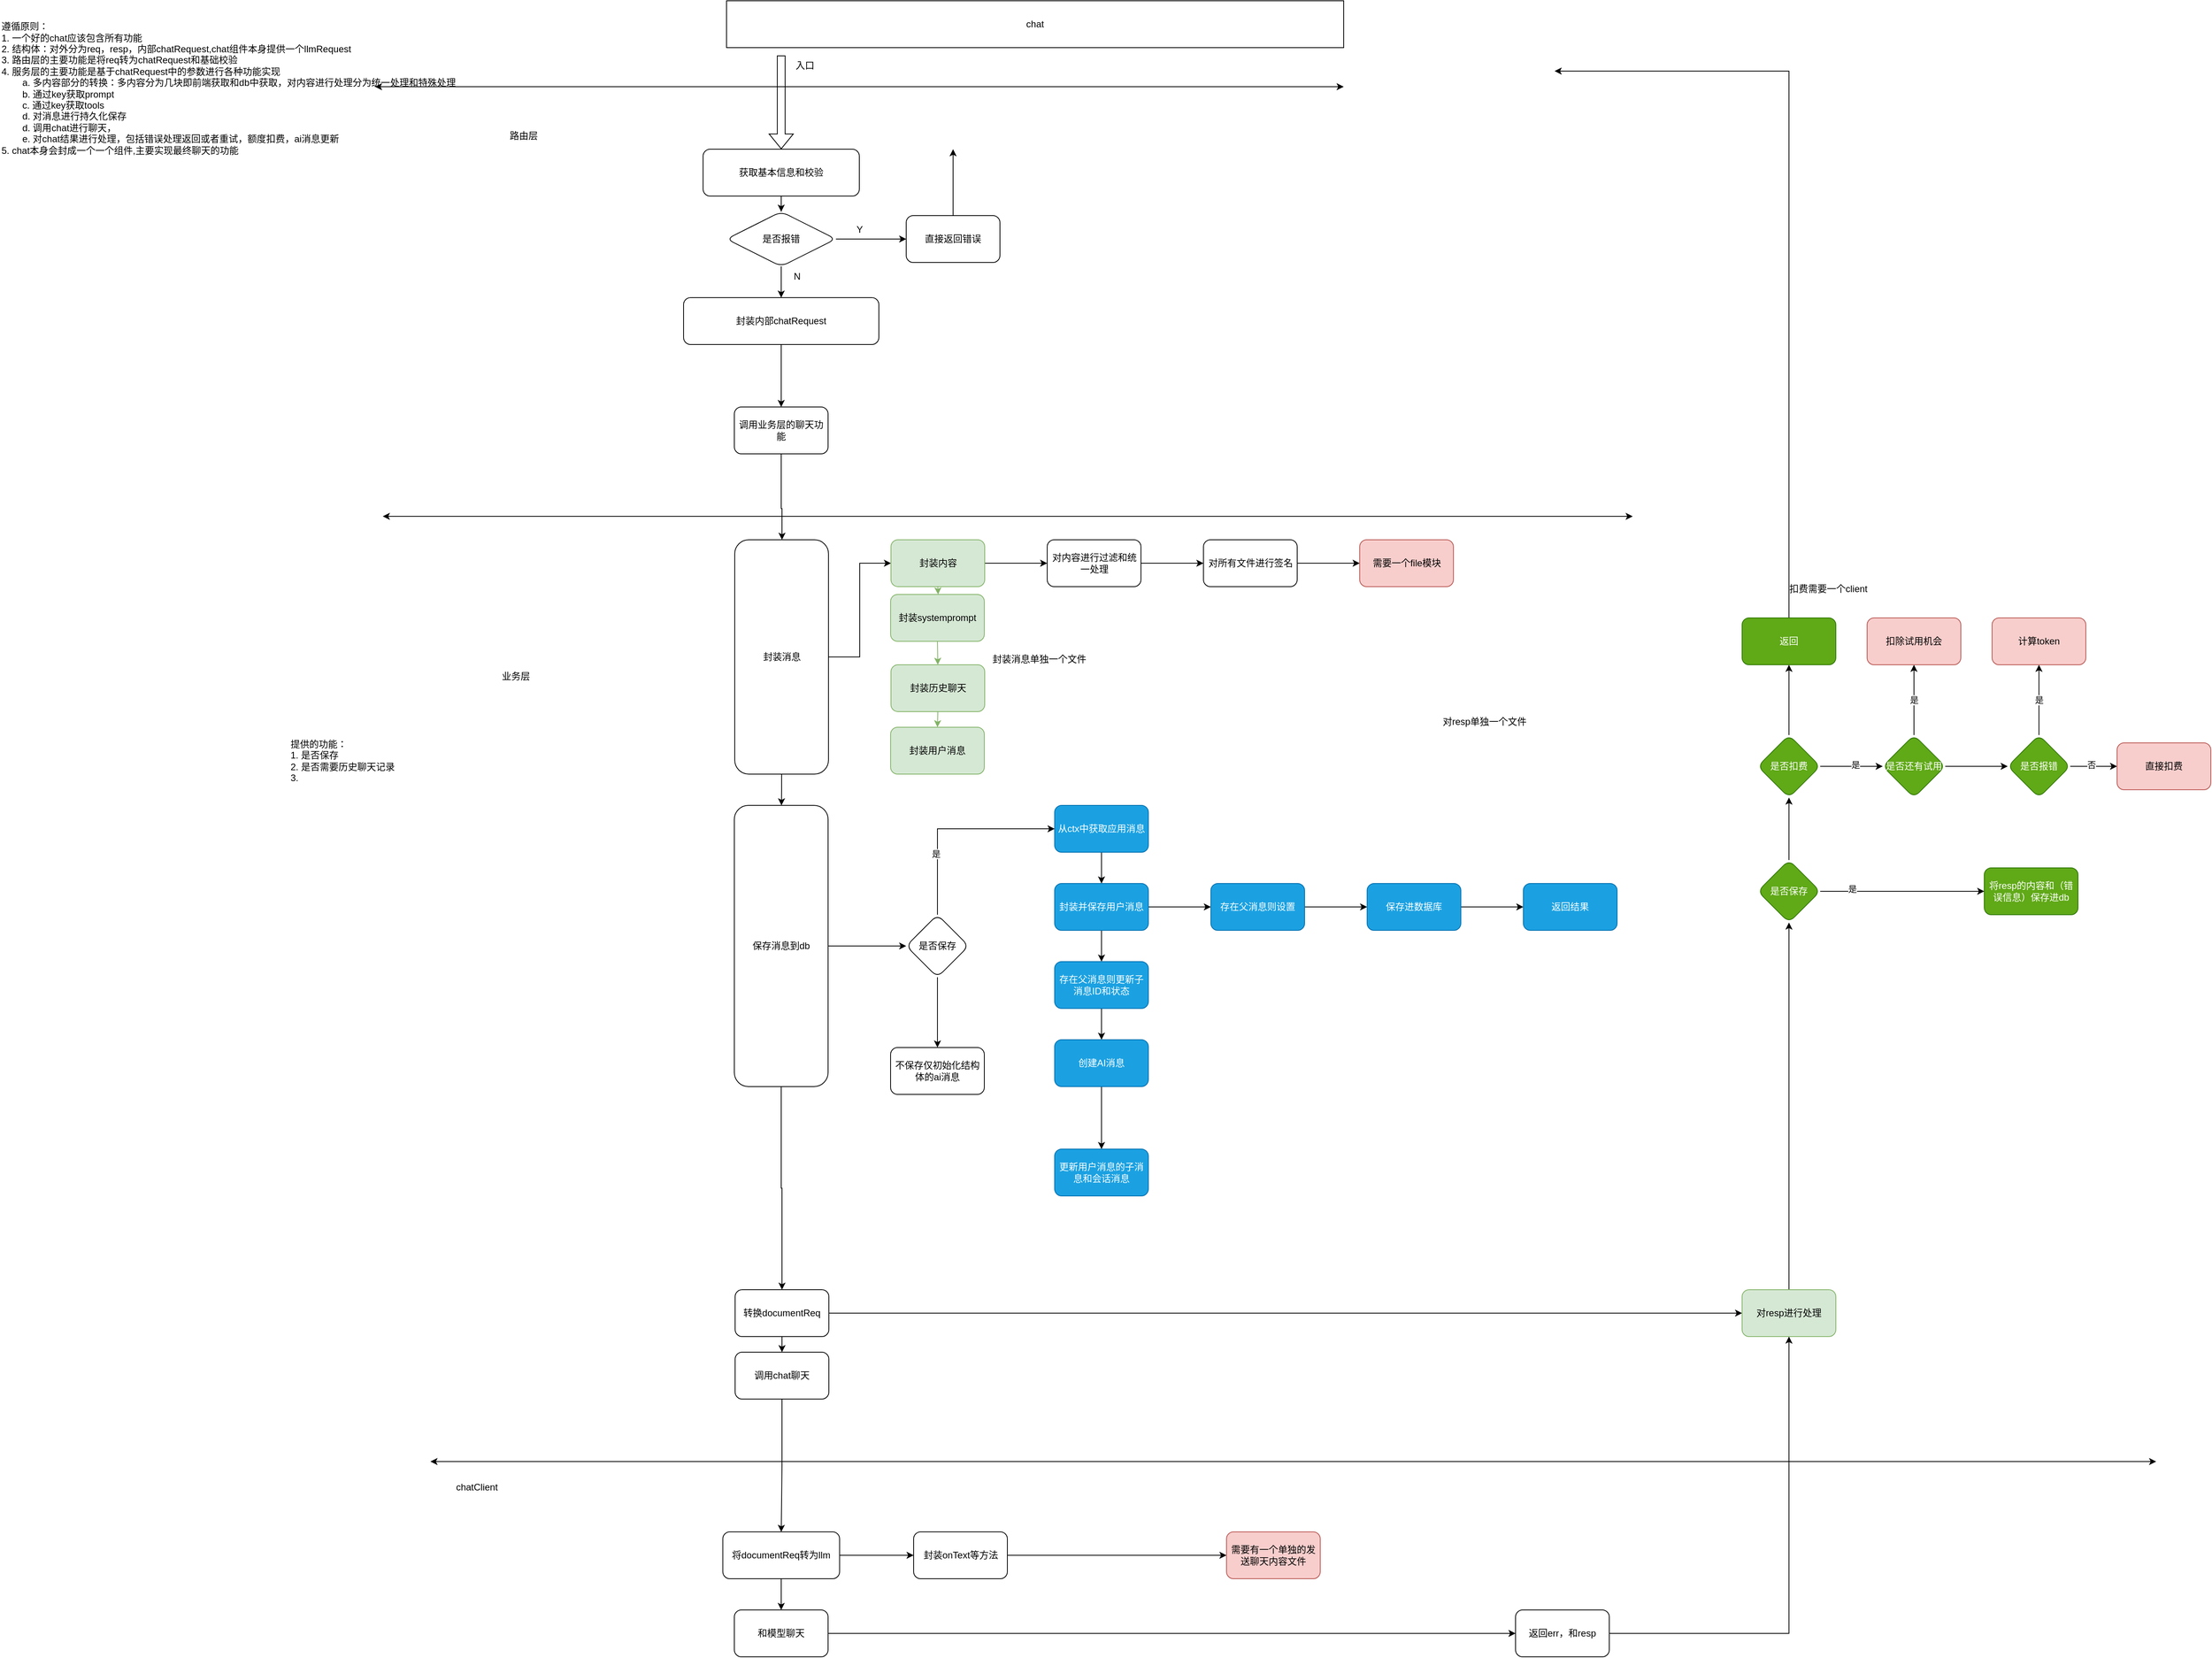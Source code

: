 <mxfile version="27.1.6">
  <diagram id="C5RBs43oDa-KdzZeNtuy" name="Page-1">
    <mxGraphModel dx="6744" dy="3445" grid="1" gridSize="10" guides="1" tooltips="1" connect="1" arrows="1" fold="1" page="1" pageScale="1" pageWidth="827" pageHeight="1169" math="0" shadow="0">
      <root>
        <mxCell id="WIyWlLk6GJQsqaUBKTNV-0" />
        <mxCell id="WIyWlLk6GJQsqaUBKTNV-1" parent="WIyWlLk6GJQsqaUBKTNV-0" />
        <mxCell id="LP8oODeriV-j-1VuSuoN-0" value="chat" style="rounded=0;whiteSpace=wrap;html=1;" vertex="1" parent="WIyWlLk6GJQsqaUBKTNV-1">
          <mxGeometry x="20" y="130" width="790" height="60" as="geometry" />
        </mxCell>
        <mxCell id="LP8oODeriV-j-1VuSuoN-3" value="" style="shape=flexArrow;endArrow=classic;html=1;rounded=0;" edge="1" parent="WIyWlLk6GJQsqaUBKTNV-1">
          <mxGeometry width="50" height="50" relative="1" as="geometry">
            <mxPoint x="90" y="200" as="sourcePoint" />
            <mxPoint x="90" y="320" as="targetPoint" />
          </mxGeometry>
        </mxCell>
        <mxCell id="LP8oODeriV-j-1VuSuoN-4" value="" style="endArrow=classic;startArrow=classic;html=1;rounded=0;" edge="1" parent="WIyWlLk6GJQsqaUBKTNV-1">
          <mxGeometry width="50" height="50" relative="1" as="geometry">
            <mxPoint x="-430" y="240" as="sourcePoint" />
            <mxPoint x="810" y="240" as="targetPoint" />
            <Array as="points">
              <mxPoint x="420" y="240" />
            </Array>
          </mxGeometry>
        </mxCell>
        <mxCell id="LP8oODeriV-j-1VuSuoN-17" value="" style="edgeStyle=orthogonalEdgeStyle;rounded=0;orthogonalLoop=1;jettySize=auto;html=1;" edge="1" parent="WIyWlLk6GJQsqaUBKTNV-1" source="LP8oODeriV-j-1VuSuoN-5" target="LP8oODeriV-j-1VuSuoN-16">
          <mxGeometry relative="1" as="geometry" />
        </mxCell>
        <mxCell id="LP8oODeriV-j-1VuSuoN-5" value="获取基本信息和校验" style="rounded=1;whiteSpace=wrap;html=1;" vertex="1" parent="WIyWlLk6GJQsqaUBKTNV-1">
          <mxGeometry x="-10" y="320" width="200" height="60" as="geometry" />
        </mxCell>
        <mxCell id="LP8oODeriV-j-1VuSuoN-7" value="入口" style="text;html=1;align=center;verticalAlign=middle;resizable=0;points=[];autosize=1;strokeColor=none;fillColor=none;" vertex="1" parent="WIyWlLk6GJQsqaUBKTNV-1">
          <mxGeometry x="95" y="198" width="50" height="30" as="geometry" />
        </mxCell>
        <mxCell id="LP8oODeriV-j-1VuSuoN-8" value="路由层" style="text;html=1;align=center;verticalAlign=middle;resizable=0;points=[];autosize=1;strokeColor=none;fillColor=none;" vertex="1" parent="WIyWlLk6GJQsqaUBKTNV-1">
          <mxGeometry x="-270" y="288" width="60" height="30" as="geometry" />
        </mxCell>
        <mxCell id="LP8oODeriV-j-1VuSuoN-9" value="" style="endArrow=classic;startArrow=classic;html=1;rounded=0;" edge="1" parent="WIyWlLk6GJQsqaUBKTNV-1">
          <mxGeometry width="50" height="50" relative="1" as="geometry">
            <mxPoint x="-420" y="790" as="sourcePoint" />
            <mxPoint x="1180" y="790" as="targetPoint" />
            <Array as="points">
              <mxPoint x="790" y="790" />
            </Array>
          </mxGeometry>
        </mxCell>
        <mxCell id="LP8oODeriV-j-1VuSuoN-10" value="业务层" style="text;html=1;align=center;verticalAlign=middle;resizable=0;points=[];autosize=1;strokeColor=none;fillColor=none;" vertex="1" parent="WIyWlLk6GJQsqaUBKTNV-1">
          <mxGeometry x="-280" y="980" width="60" height="30" as="geometry" />
        </mxCell>
        <mxCell id="LP8oODeriV-j-1VuSuoN-11" value="遵循原则：&lt;div&gt;1. 一个好的chat应该包含所有功能&lt;/div&gt;&lt;div&gt;2. 结构体：对外分为req，resp，内部chatRequest,chat组件本身提供一个llmRequest&lt;/div&gt;&lt;div&gt;3. 路由层的主要功能是将req转为&lt;span style=&quot;background-color: transparent; color: light-dark(rgb(0, 0, 0), rgb(255, 255, 255));&quot;&gt;chatRequest和基础校验&lt;/span&gt;&lt;/div&gt;&lt;div&gt;&lt;span style=&quot;background-color: transparent; color: light-dark(rgb(0, 0, 0), rgb(255, 255, 255));&quot;&gt;4. 服务层的主要功能是基于&lt;/span&gt;&lt;span style=&quot;background-color: transparent; color: light-dark(rgb(0, 0, 0), rgb(255, 255, 255));&quot;&gt;chatRequest中的参数进行各种功能实现&lt;/span&gt;&lt;/div&gt;&lt;div&gt;&lt;span style=&quot;background-color: transparent; color: light-dark(rgb(0, 0, 0), rgb(255, 255, 255));&quot;&gt;&lt;span style=&quot;white-space: pre;&quot;&gt;&#x9;&lt;/span&gt;a. 多内容部分的转换：多内容分为几块即前端获取和db中获取，对内容进行处理分为统一处理和特殊处理&lt;br&gt;&lt;/span&gt;&lt;/div&gt;&lt;div&gt;&lt;span style=&quot;background-color: transparent; color: light-dark(rgb(0, 0, 0), rgb(255, 255, 255));&quot;&gt;&lt;span style=&quot;white-space: pre;&quot;&gt;&#x9;&lt;/span&gt;b. 通过key获取prompt&lt;/span&gt;&lt;/div&gt;&lt;div&gt;&lt;span style=&quot;background-color: transparent; color: light-dark(rgb(0, 0, 0), rgb(255, 255, 255));&quot;&gt;&lt;span style=&quot;white-space: pre;&quot;&gt;&lt;span style=&quot;white-space: pre;&quot;&gt;&#x9;&lt;/span&gt;c. 通过key获取tools&lt;/span&gt;&lt;/span&gt;&lt;/div&gt;&lt;div&gt;&lt;span style=&quot;background-color: transparent; color: light-dark(rgb(0, 0, 0), rgb(255, 255, 255));&quot;&gt;&lt;span style=&quot;white-space: pre;&quot;&gt;&lt;span style=&quot;white-space: pre;&quot;&gt;&#x9;&lt;/span&gt;d. 对消息进行持久化保存&lt;br&gt;&lt;/span&gt;&lt;/span&gt;&lt;/div&gt;&lt;div&gt;&lt;span style=&quot;background-color: transparent; color: light-dark(rgb(0, 0, 0), rgb(255, 255, 255));&quot;&gt;&lt;span style=&quot;white-space: pre;&quot;&gt;&lt;span style=&quot;white-space: pre;&quot;&gt;&#x9;&lt;/span&gt;d. 调用chat进行聊天，&lt;br&gt;&lt;/span&gt;&lt;span style=&quot;white-space: pre;&quot;&gt;&#x9;&lt;/span&gt;e. 对chat结果进行处理，包括错误处理返回或者重试，额度扣费，ai消息更新&lt;br&gt;&lt;/span&gt;&lt;/div&gt;&lt;div&gt;&lt;span style=&quot;background-color: transparent; color: light-dark(rgb(0, 0, 0), rgb(255, 255, 255));&quot;&gt;5.&amp;nbsp;&lt;/span&gt;&lt;span style=&quot;background-color: transparent; color: light-dark(rgb(0, 0, 0), rgb(255, 255, 255));&quot;&gt;chat本身会封成一个一个组件,主要实现最终聊天的功能&lt;/span&gt;&lt;/div&gt;&lt;div&gt;&lt;span style=&quot;background-color: transparent; color: light-dark(rgb(0, 0, 0), rgb(255, 255, 255));&quot;&gt;&lt;span style=&quot;white-space: pre;&quot;&gt;&#x9;&lt;/span&gt;&lt;br&gt;&lt;/span&gt;&lt;/div&gt;&lt;div&gt;&lt;span style=&quot;background-color: transparent; color: light-dark(rgb(0, 0, 0), rgb(255, 255, 255));&quot;&gt;&lt;br&gt;&lt;/span&gt;&lt;/div&gt;&lt;div&gt;&lt;span style=&quot;background-color: transparent; color: light-dark(rgb(0, 0, 0), rgb(255, 255, 255));&quot;&gt;&lt;br&gt;&lt;/span&gt;&lt;/div&gt;&lt;div&gt;&lt;span style=&quot;background-color: transparent; color: light-dark(rgb(0, 0, 0), rgb(255, 255, 255));&quot;&gt;&lt;br&gt;&lt;/span&gt;&lt;/div&gt;&lt;div&gt;&lt;span style=&quot;background-color: transparent; color: light-dark(rgb(0, 0, 0), rgb(255, 255, 255));&quot;&gt;&lt;br&gt;&lt;/span&gt;&lt;/div&gt;&lt;div&gt;&lt;span style=&quot;background-color: transparent; color: light-dark(rgb(0, 0, 0), rgb(255, 255, 255));&quot;&gt;&lt;br&gt;&lt;/span&gt;&lt;/div&gt;&lt;div&gt;&lt;br&gt;&lt;/div&gt;&lt;div&gt;&lt;br&gt;&lt;/div&gt;&lt;div&gt;&lt;br&gt;&lt;/div&gt;&lt;div&gt;&lt;br&gt;&lt;/div&gt;&lt;div&gt;&lt;br&gt;&lt;/div&gt;&lt;div&gt;&lt;br&gt;&lt;/div&gt;&lt;div&gt;&lt;br&gt;&lt;/div&gt;&lt;div&gt;&lt;br&gt;&lt;/div&gt;&lt;div&gt;&lt;br&gt;&lt;/div&gt;" style="text;html=1;align=left;verticalAlign=middle;resizable=0;points=[];autosize=1;strokeColor=none;fillColor=none;" vertex="1" parent="WIyWlLk6GJQsqaUBKTNV-1">
          <mxGeometry x="-910" y="150" width="600" height="400" as="geometry" />
        </mxCell>
        <mxCell id="LP8oODeriV-j-1VuSuoN-27" value="" style="edgeStyle=orthogonalEdgeStyle;rounded=0;orthogonalLoop=1;jettySize=auto;html=1;" edge="1" parent="WIyWlLk6GJQsqaUBKTNV-1" source="LP8oODeriV-j-1VuSuoN-12" target="LP8oODeriV-j-1VuSuoN-26">
          <mxGeometry relative="1" as="geometry" />
        </mxCell>
        <mxCell id="LP8oODeriV-j-1VuSuoN-12" value="封装&lt;span style=&quot;text-align: left; text-wrap-mode: nowrap;&quot;&gt;内部chatRequest&lt;/span&gt;" style="whiteSpace=wrap;html=1;rounded=1;" vertex="1" parent="WIyWlLk6GJQsqaUBKTNV-1">
          <mxGeometry x="-35" y="510" width="250" height="60" as="geometry" />
        </mxCell>
        <mxCell id="LP8oODeriV-j-1VuSuoN-18" value="" style="edgeStyle=orthogonalEdgeStyle;rounded=0;orthogonalLoop=1;jettySize=auto;html=1;" edge="1" parent="WIyWlLk6GJQsqaUBKTNV-1" source="LP8oODeriV-j-1VuSuoN-16" target="LP8oODeriV-j-1VuSuoN-12">
          <mxGeometry relative="1" as="geometry" />
        </mxCell>
        <mxCell id="LP8oODeriV-j-1VuSuoN-21" value="" style="edgeStyle=orthogonalEdgeStyle;rounded=0;orthogonalLoop=1;jettySize=auto;html=1;" edge="1" parent="WIyWlLk6GJQsqaUBKTNV-1" source="LP8oODeriV-j-1VuSuoN-16" target="LP8oODeriV-j-1VuSuoN-20">
          <mxGeometry relative="1" as="geometry" />
        </mxCell>
        <mxCell id="LP8oODeriV-j-1VuSuoN-16" value="是否报错" style="rhombus;whiteSpace=wrap;html=1;rounded=1;" vertex="1" parent="WIyWlLk6GJQsqaUBKTNV-1">
          <mxGeometry x="20" y="400" width="140" height="70" as="geometry" />
        </mxCell>
        <mxCell id="LP8oODeriV-j-1VuSuoN-19" value="N" style="text;html=1;align=center;verticalAlign=middle;resizable=0;points=[];autosize=1;strokeColor=none;fillColor=none;" vertex="1" parent="WIyWlLk6GJQsqaUBKTNV-1">
          <mxGeometry x="95" y="468" width="30" height="30" as="geometry" />
        </mxCell>
        <mxCell id="LP8oODeriV-j-1VuSuoN-24" style="edgeStyle=orthogonalEdgeStyle;rounded=0;orthogonalLoop=1;jettySize=auto;html=1;exitX=0.5;exitY=0;exitDx=0;exitDy=0;" edge="1" parent="WIyWlLk6GJQsqaUBKTNV-1" source="LP8oODeriV-j-1VuSuoN-20">
          <mxGeometry relative="1" as="geometry">
            <mxPoint x="310" y="320" as="targetPoint" />
          </mxGeometry>
        </mxCell>
        <mxCell id="LP8oODeriV-j-1VuSuoN-20" value="直接返回错误" style="whiteSpace=wrap;html=1;rounded=1;" vertex="1" parent="WIyWlLk6GJQsqaUBKTNV-1">
          <mxGeometry x="250" y="405" width="120" height="60" as="geometry" />
        </mxCell>
        <mxCell id="LP8oODeriV-j-1VuSuoN-22" value="Y" style="text;html=1;align=center;verticalAlign=middle;resizable=0;points=[];autosize=1;strokeColor=none;fillColor=none;" vertex="1" parent="WIyWlLk6GJQsqaUBKTNV-1">
          <mxGeometry x="175" y="408" width="30" height="30" as="geometry" />
        </mxCell>
        <mxCell id="LP8oODeriV-j-1VuSuoN-28" style="edgeStyle=orthogonalEdgeStyle;rounded=0;orthogonalLoop=1;jettySize=auto;html=1;exitX=0.5;exitY=1;exitDx=0;exitDy=0;" edge="1" parent="WIyWlLk6GJQsqaUBKTNV-1" source="LP8oODeriV-j-1VuSuoN-26">
          <mxGeometry relative="1" as="geometry">
            <mxPoint x="91" y="820" as="targetPoint" />
            <Array as="points">
              <mxPoint x="90" y="780" />
              <mxPoint x="91" y="780" />
            </Array>
          </mxGeometry>
        </mxCell>
        <mxCell id="LP8oODeriV-j-1VuSuoN-26" value="调用业务层的聊天功能" style="whiteSpace=wrap;html=1;rounded=1;" vertex="1" parent="WIyWlLk6GJQsqaUBKTNV-1">
          <mxGeometry x="30" y="650" width="120" height="60" as="geometry" />
        </mxCell>
        <mxCell id="LP8oODeriV-j-1VuSuoN-49" value="" style="edgeStyle=orthogonalEdgeStyle;rounded=0;orthogonalLoop=1;jettySize=auto;html=1;" edge="1" parent="WIyWlLk6GJQsqaUBKTNV-1" source="LP8oODeriV-j-1VuSuoN-29" target="LP8oODeriV-j-1VuSuoN-48">
          <mxGeometry relative="1" as="geometry" />
        </mxCell>
        <mxCell id="LP8oODeriV-j-1VuSuoN-77" style="edgeStyle=orthogonalEdgeStyle;rounded=0;orthogonalLoop=1;jettySize=auto;html=1;exitX=0.5;exitY=1;exitDx=0;exitDy=0;" edge="1" parent="WIyWlLk6GJQsqaUBKTNV-1" source="LP8oODeriV-j-1VuSuoN-29">
          <mxGeometry relative="1" as="geometry">
            <mxPoint x="90.333" y="1160" as="targetPoint" />
          </mxGeometry>
        </mxCell>
        <mxCell id="LP8oODeriV-j-1VuSuoN-29" value="封装消息" style="rounded=1;whiteSpace=wrap;html=1;" vertex="1" parent="WIyWlLk6GJQsqaUBKTNV-1">
          <mxGeometry x="30.5" y="820" width="120" height="300" as="geometry" />
        </mxCell>
        <mxCell id="LP8oODeriV-j-1VuSuoN-33" value="封装用户消息" style="whiteSpace=wrap;html=1;rounded=1;fillColor=#d5e8d4;strokeColor=#82b366;" vertex="1" parent="WIyWlLk6GJQsqaUBKTNV-1">
          <mxGeometry x="230.0" y="1060.0" width="120" height="60" as="geometry" />
        </mxCell>
        <mxCell id="LP8oODeriV-j-1VuSuoN-52" style="edgeStyle=orthogonalEdgeStyle;rounded=0;orthogonalLoop=1;jettySize=auto;html=1;exitX=0.5;exitY=1;exitDx=0;exitDy=0;entryX=0.5;entryY=0;entryDx=0;entryDy=0;fillColor=#d5e8d4;strokeColor=#82b366;" edge="1" parent="WIyWlLk6GJQsqaUBKTNV-1" source="LP8oODeriV-j-1VuSuoN-39" target="LP8oODeriV-j-1VuSuoN-31">
          <mxGeometry relative="1" as="geometry" />
        </mxCell>
        <mxCell id="LP8oODeriV-j-1VuSuoN-39" value="封装systemprompt" style="whiteSpace=wrap;html=1;rounded=1;fillColor=#d5e8d4;strokeColor=#82b366;" vertex="1" parent="WIyWlLk6GJQsqaUBKTNV-1">
          <mxGeometry x="230.0" y="890.0" width="120" height="60" as="geometry" />
        </mxCell>
        <mxCell id="LP8oODeriV-j-1VuSuoN-51" style="edgeStyle=orthogonalEdgeStyle;rounded=0;orthogonalLoop=1;jettySize=auto;html=1;exitX=0.5;exitY=1;exitDx=0;exitDy=0;entryX=0.5;entryY=0;entryDx=0;entryDy=0;fillColor=#d5e8d4;strokeColor=#82b366;" edge="1" parent="WIyWlLk6GJQsqaUBKTNV-1" source="LP8oODeriV-j-1VuSuoN-31" target="LP8oODeriV-j-1VuSuoN-33">
          <mxGeometry relative="1" as="geometry" />
        </mxCell>
        <mxCell id="LP8oODeriV-j-1VuSuoN-31" value="封装历史聊天" style="whiteSpace=wrap;html=1;rounded=1;fillColor=#d5e8d4;strokeColor=#82b366;" vertex="1" parent="WIyWlLk6GJQsqaUBKTNV-1">
          <mxGeometry x="230.5" y="980.0" width="120" height="60" as="geometry" />
        </mxCell>
        <mxCell id="LP8oODeriV-j-1VuSuoN-55" value="" style="edgeStyle=orthogonalEdgeStyle;rounded=0;orthogonalLoop=1;jettySize=auto;html=1;" edge="1" parent="WIyWlLk6GJQsqaUBKTNV-1" source="LP8oODeriV-j-1VuSuoN-48" target="LP8oODeriV-j-1VuSuoN-54">
          <mxGeometry relative="1" as="geometry" />
        </mxCell>
        <mxCell id="LP8oODeriV-j-1VuSuoN-58" style="edgeStyle=orthogonalEdgeStyle;rounded=0;orthogonalLoop=1;jettySize=auto;html=1;exitX=0.5;exitY=1;exitDx=0;exitDy=0;fillColor=#d5e8d4;strokeColor=#82b366;" edge="1" parent="WIyWlLk6GJQsqaUBKTNV-1" source="LP8oODeriV-j-1VuSuoN-48">
          <mxGeometry relative="1" as="geometry">
            <mxPoint x="290.842" y="890" as="targetPoint" />
          </mxGeometry>
        </mxCell>
        <mxCell id="LP8oODeriV-j-1VuSuoN-48" value="封装内容" style="whiteSpace=wrap;html=1;rounded=1;fillColor=#d5e8d4;strokeColor=#82b366;" vertex="1" parent="WIyWlLk6GJQsqaUBKTNV-1">
          <mxGeometry x="230.5" y="820.0" width="120" height="60" as="geometry" />
        </mxCell>
        <mxCell id="LP8oODeriV-j-1VuSuoN-86" value="" style="edgeStyle=orthogonalEdgeStyle;rounded=0;orthogonalLoop=1;jettySize=auto;html=1;" edge="1" parent="WIyWlLk6GJQsqaUBKTNV-1" source="LP8oODeriV-j-1VuSuoN-54" target="LP8oODeriV-j-1VuSuoN-85">
          <mxGeometry relative="1" as="geometry" />
        </mxCell>
        <mxCell id="LP8oODeriV-j-1VuSuoN-54" value="对内容进行过滤和统一处理" style="whiteSpace=wrap;html=1;rounded=1;" vertex="1" parent="WIyWlLk6GJQsqaUBKTNV-1">
          <mxGeometry x="430.5" y="820.0" width="120" height="60" as="geometry" />
        </mxCell>
        <mxCell id="LP8oODeriV-j-1VuSuoN-72" value="" style="edgeStyle=orthogonalEdgeStyle;rounded=0;orthogonalLoop=1;jettySize=auto;html=1;" edge="1" parent="WIyWlLk6GJQsqaUBKTNV-1" source="LP8oODeriV-j-1VuSuoN-59" target="LP8oODeriV-j-1VuSuoN-71">
          <mxGeometry relative="1" as="geometry" />
        </mxCell>
        <mxCell id="LP8oODeriV-j-1VuSuoN-59" value="调用chat聊天" style="whiteSpace=wrap;html=1;rounded=1;" vertex="1" parent="WIyWlLk6GJQsqaUBKTNV-1">
          <mxGeometry x="31" y="1860" width="120" height="60" as="geometry" />
        </mxCell>
        <mxCell id="LP8oODeriV-j-1VuSuoN-61" value="" style="endArrow=classic;startArrow=classic;html=1;rounded=0;" edge="1" parent="WIyWlLk6GJQsqaUBKTNV-1">
          <mxGeometry width="50" height="50" relative="1" as="geometry">
            <mxPoint x="-359" y="2000" as="sourcePoint" />
            <mxPoint x="1850" y="2000" as="targetPoint" />
            <Array as="points">
              <mxPoint x="851" y="2000" />
            </Array>
          </mxGeometry>
        </mxCell>
        <mxCell id="LP8oODeriV-j-1VuSuoN-62" value="chatClient" style="text;html=1;align=center;verticalAlign=middle;resizable=0;points=[];autosize=1;strokeColor=none;fillColor=none;" vertex="1" parent="WIyWlLk6GJQsqaUBKTNV-1">
          <mxGeometry x="-340" y="2018" width="80" height="30" as="geometry" />
        </mxCell>
        <mxCell id="LP8oODeriV-j-1VuSuoN-69" style="edgeStyle=orthogonalEdgeStyle;rounded=0;orthogonalLoop=1;jettySize=auto;html=1;exitX=0.5;exitY=1;exitDx=0;exitDy=0;entryX=0.5;entryY=0;entryDx=0;entryDy=0;" edge="1" parent="WIyWlLk6GJQsqaUBKTNV-1" source="LP8oODeriV-j-1VuSuoN-63" target="LP8oODeriV-j-1VuSuoN-59">
          <mxGeometry relative="1" as="geometry" />
        </mxCell>
        <mxCell id="LP8oODeriV-j-1VuSuoN-144" style="edgeStyle=orthogonalEdgeStyle;rounded=0;orthogonalLoop=1;jettySize=auto;html=1;exitX=1;exitY=0.5;exitDx=0;exitDy=0;entryX=0;entryY=0.5;entryDx=0;entryDy=0;" edge="1" parent="WIyWlLk6GJQsqaUBKTNV-1" source="LP8oODeriV-j-1VuSuoN-63" target="LP8oODeriV-j-1VuSuoN-97">
          <mxGeometry relative="1" as="geometry" />
        </mxCell>
        <mxCell id="LP8oODeriV-j-1VuSuoN-63" value="转换documentReq" style="whiteSpace=wrap;html=1;rounded=1;" vertex="1" parent="WIyWlLk6GJQsqaUBKTNV-1">
          <mxGeometry x="31" y="1780" width="120" height="60" as="geometry" />
        </mxCell>
        <mxCell id="LP8oODeriV-j-1VuSuoN-73" style="edgeStyle=orthogonalEdgeStyle;rounded=0;orthogonalLoop=1;jettySize=auto;html=1;exitX=0.5;exitY=1;exitDx=0;exitDy=0;" edge="1" parent="WIyWlLk6GJQsqaUBKTNV-1" source="LP8oODeriV-j-1VuSuoN-71" target="LP8oODeriV-j-1VuSuoN-80">
          <mxGeometry relative="1" as="geometry">
            <mxPoint x="90" y="2220" as="targetPoint" />
          </mxGeometry>
        </mxCell>
        <mxCell id="LP8oODeriV-j-1VuSuoN-82" value="" style="edgeStyle=orthogonalEdgeStyle;rounded=0;orthogonalLoop=1;jettySize=auto;html=1;" edge="1" parent="WIyWlLk6GJQsqaUBKTNV-1" source="LP8oODeriV-j-1VuSuoN-71" target="LP8oODeriV-j-1VuSuoN-81">
          <mxGeometry relative="1" as="geometry" />
        </mxCell>
        <mxCell id="LP8oODeriV-j-1VuSuoN-71" value="将documentReq转为llm" style="whiteSpace=wrap;html=1;rounded=1;" vertex="1" parent="WIyWlLk6GJQsqaUBKTNV-1">
          <mxGeometry x="15.25" y="2090" width="149.5" height="60" as="geometry" />
        </mxCell>
        <mxCell id="LP8oODeriV-j-1VuSuoN-79" style="edgeStyle=orthogonalEdgeStyle;rounded=0;orthogonalLoop=1;jettySize=auto;html=1;exitX=0.5;exitY=1;exitDx=0;exitDy=0;" edge="1" parent="WIyWlLk6GJQsqaUBKTNV-1" source="LP8oODeriV-j-1VuSuoN-78" target="LP8oODeriV-j-1VuSuoN-63">
          <mxGeometry relative="1" as="geometry" />
        </mxCell>
        <mxCell id="LP8oODeriV-j-1VuSuoN-159" value="" style="edgeStyle=orthogonalEdgeStyle;rounded=0;orthogonalLoop=1;jettySize=auto;html=1;" edge="1" parent="WIyWlLk6GJQsqaUBKTNV-1" source="LP8oODeriV-j-1VuSuoN-78" target="LP8oODeriV-j-1VuSuoN-158">
          <mxGeometry relative="1" as="geometry" />
        </mxCell>
        <mxCell id="LP8oODeriV-j-1VuSuoN-78" value="保存消息到db" style="rounded=1;whiteSpace=wrap;html=1;" vertex="1" parent="WIyWlLk6GJQsqaUBKTNV-1">
          <mxGeometry x="30" y="1160" width="120" height="360" as="geometry" />
        </mxCell>
        <mxCell id="LP8oODeriV-j-1VuSuoN-96" value="" style="edgeStyle=orthogonalEdgeStyle;rounded=0;orthogonalLoop=1;jettySize=auto;html=1;" edge="1" parent="WIyWlLk6GJQsqaUBKTNV-1" source="LP8oODeriV-j-1VuSuoN-80" target="LP8oODeriV-j-1VuSuoN-95">
          <mxGeometry relative="1" as="geometry" />
        </mxCell>
        <mxCell id="LP8oODeriV-j-1VuSuoN-80" value="和模型聊天" style="rounded=1;whiteSpace=wrap;html=1;" vertex="1" parent="WIyWlLk6GJQsqaUBKTNV-1">
          <mxGeometry x="30" y="2190" width="120" height="60" as="geometry" />
        </mxCell>
        <mxCell id="LP8oODeriV-j-1VuSuoN-84" value="" style="edgeStyle=orthogonalEdgeStyle;rounded=0;orthogonalLoop=1;jettySize=auto;html=1;" edge="1" parent="WIyWlLk6GJQsqaUBKTNV-1" source="LP8oODeriV-j-1VuSuoN-81" target="LP8oODeriV-j-1VuSuoN-83">
          <mxGeometry relative="1" as="geometry" />
        </mxCell>
        <mxCell id="LP8oODeriV-j-1VuSuoN-81" value="封装onText等方法" style="whiteSpace=wrap;html=1;rounded=1;" vertex="1" parent="WIyWlLk6GJQsqaUBKTNV-1">
          <mxGeometry x="259.5" y="2090" width="120" height="60" as="geometry" />
        </mxCell>
        <mxCell id="LP8oODeriV-j-1VuSuoN-83" value="需要有一个单独的发送聊天内容文件" style="whiteSpace=wrap;html=1;rounded=1;fillColor=#f8cecc;strokeColor=#b85450;" vertex="1" parent="WIyWlLk6GJQsqaUBKTNV-1">
          <mxGeometry x="660" y="2090" width="120" height="60" as="geometry" />
        </mxCell>
        <mxCell id="LP8oODeriV-j-1VuSuoN-88" value="" style="edgeStyle=orthogonalEdgeStyle;rounded=0;orthogonalLoop=1;jettySize=auto;html=1;" edge="1" parent="WIyWlLk6GJQsqaUBKTNV-1" source="LP8oODeriV-j-1VuSuoN-85" target="LP8oODeriV-j-1VuSuoN-87">
          <mxGeometry relative="1" as="geometry" />
        </mxCell>
        <mxCell id="LP8oODeriV-j-1VuSuoN-85" value="对所有文件进行签名" style="whiteSpace=wrap;html=1;rounded=1;" vertex="1" parent="WIyWlLk6GJQsqaUBKTNV-1">
          <mxGeometry x="630.5" y="820.0" width="120" height="60" as="geometry" />
        </mxCell>
        <mxCell id="LP8oODeriV-j-1VuSuoN-87" value="需要一个file模块" style="whiteSpace=wrap;html=1;rounded=1;fillColor=#f8cecc;strokeColor=#b85450;" vertex="1" parent="WIyWlLk6GJQsqaUBKTNV-1">
          <mxGeometry x="830.5" y="820.0" width="120" height="60" as="geometry" />
        </mxCell>
        <mxCell id="LP8oODeriV-j-1VuSuoN-91" value="封装消息单独一个文件" style="text;html=1;align=center;verticalAlign=middle;resizable=0;points=[];autosize=1;strokeColor=none;fillColor=none;" vertex="1" parent="WIyWlLk6GJQsqaUBKTNV-1">
          <mxGeometry x="350" y="958" width="140" height="30" as="geometry" />
        </mxCell>
        <mxCell id="LP8oODeriV-j-1VuSuoN-147" value="" style="edgeStyle=orthogonalEdgeStyle;rounded=0;orthogonalLoop=1;jettySize=auto;html=1;" edge="1" parent="WIyWlLk6GJQsqaUBKTNV-1" source="LP8oODeriV-j-1VuSuoN-92" target="LP8oODeriV-j-1VuSuoN-146">
          <mxGeometry relative="1" as="geometry" />
        </mxCell>
        <mxCell id="LP8oODeriV-j-1VuSuoN-92" value="从ctx中获取应用消息" style="whiteSpace=wrap;html=1;fillColor=#1ba1e2;strokeColor=#006EAF;rounded=1;fontColor=#ffffff;" vertex="1" parent="WIyWlLk6GJQsqaUBKTNV-1">
          <mxGeometry x="440" y="1160" width="120" height="60" as="geometry" />
        </mxCell>
        <mxCell id="LP8oODeriV-j-1VuSuoN-94" value="提供的功能：&lt;div&gt;1. 是否保存&lt;/div&gt;&lt;div&gt;2. 是否需要历史聊天记录&lt;/div&gt;&lt;div&gt;3.&amp;nbsp;&lt;/div&gt;" style="text;html=1;align=left;verticalAlign=middle;resizable=0;points=[];autosize=1;strokeColor=none;fillColor=none;" vertex="1" parent="WIyWlLk6GJQsqaUBKTNV-1">
          <mxGeometry x="-540" y="1068" width="160" height="70" as="geometry" />
        </mxCell>
        <mxCell id="LP8oODeriV-j-1VuSuoN-98" value="" style="edgeStyle=orthogonalEdgeStyle;rounded=0;orthogonalLoop=1;jettySize=auto;html=1;" edge="1" parent="WIyWlLk6GJQsqaUBKTNV-1" source="LP8oODeriV-j-1VuSuoN-95" target="LP8oODeriV-j-1VuSuoN-97">
          <mxGeometry relative="1" as="geometry" />
        </mxCell>
        <mxCell id="LP8oODeriV-j-1VuSuoN-95" value="返回err，和resp" style="whiteSpace=wrap;html=1;rounded=1;" vertex="1" parent="WIyWlLk6GJQsqaUBKTNV-1">
          <mxGeometry x="1030" y="2190" width="120" height="60" as="geometry" />
        </mxCell>
        <mxCell id="LP8oODeriV-j-1VuSuoN-111" value="" style="edgeStyle=orthogonalEdgeStyle;rounded=0;orthogonalLoop=1;jettySize=auto;html=1;" edge="1" parent="WIyWlLk6GJQsqaUBKTNV-1" source="LP8oODeriV-j-1VuSuoN-97" target="LP8oODeriV-j-1VuSuoN-110">
          <mxGeometry relative="1" as="geometry" />
        </mxCell>
        <mxCell id="LP8oODeriV-j-1VuSuoN-97" value="对resp进行处理" style="whiteSpace=wrap;html=1;rounded=1;fillColor=#d5e8d4;strokeColor=#82b366;" vertex="1" parent="WIyWlLk6GJQsqaUBKTNV-1">
          <mxGeometry x="1320" y="1780" width="120" height="60" as="geometry" />
        </mxCell>
        <mxCell id="LP8oODeriV-j-1VuSuoN-101" value="将resp的内容和（错误信息）保存进db" style="whiteSpace=wrap;html=1;rounded=1;fillColor=#60a917;strokeColor=#2D7600;fontColor=#ffffff;" vertex="1" parent="WIyWlLk6GJQsqaUBKTNV-1">
          <mxGeometry x="1630" y="1240" width="120" height="60" as="geometry" />
        </mxCell>
        <mxCell id="LP8oODeriV-j-1VuSuoN-113" value="" style="edgeStyle=orthogonalEdgeStyle;rounded=0;orthogonalLoop=1;jettySize=auto;html=1;entryX=0;entryY=0.5;entryDx=0;entryDy=0;" edge="1" parent="WIyWlLk6GJQsqaUBKTNV-1" source="LP8oODeriV-j-1VuSuoN-110" target="LP8oODeriV-j-1VuSuoN-101">
          <mxGeometry relative="1" as="geometry">
            <mxPoint x="1480" y="1270" as="targetPoint" />
          </mxGeometry>
        </mxCell>
        <mxCell id="LP8oODeriV-j-1VuSuoN-121" value="是" style="edgeLabel;html=1;align=center;verticalAlign=middle;resizable=0;points=[];" vertex="1" connectable="0" parent="LP8oODeriV-j-1VuSuoN-113">
          <mxGeometry x="-0.616" y="3" relative="1" as="geometry">
            <mxPoint as="offset" />
          </mxGeometry>
        </mxCell>
        <mxCell id="LP8oODeriV-j-1VuSuoN-117" value="" style="edgeStyle=orthogonalEdgeStyle;rounded=0;orthogonalLoop=1;jettySize=auto;html=1;" edge="1" parent="WIyWlLk6GJQsqaUBKTNV-1" source="LP8oODeriV-j-1VuSuoN-110" target="LP8oODeriV-j-1VuSuoN-116">
          <mxGeometry relative="1" as="geometry" />
        </mxCell>
        <mxCell id="LP8oODeriV-j-1VuSuoN-110" value="是否保存" style="rhombus;whiteSpace=wrap;html=1;rounded=1;fillColor=#60a917;strokeColor=#2D7600;fontColor=#ffffff;" vertex="1" parent="WIyWlLk6GJQsqaUBKTNV-1">
          <mxGeometry x="1340" y="1230" width="80" height="80" as="geometry" />
        </mxCell>
        <mxCell id="LP8oODeriV-j-1VuSuoN-119" value="" style="edgeStyle=orthogonalEdgeStyle;rounded=0;orthogonalLoop=1;jettySize=auto;html=1;" edge="1" parent="WIyWlLk6GJQsqaUBKTNV-1" source="LP8oODeriV-j-1VuSuoN-116" target="LP8oODeriV-j-1VuSuoN-118">
          <mxGeometry relative="1" as="geometry" />
        </mxCell>
        <mxCell id="LP8oODeriV-j-1VuSuoN-120" value="是" style="edgeLabel;html=1;align=center;verticalAlign=middle;resizable=0;points=[];" vertex="1" connectable="0" parent="LP8oODeriV-j-1VuSuoN-119">
          <mxGeometry x="0.113" y="2" relative="1" as="geometry">
            <mxPoint as="offset" />
          </mxGeometry>
        </mxCell>
        <mxCell id="LP8oODeriV-j-1VuSuoN-141" value="" style="edgeStyle=orthogonalEdgeStyle;rounded=0;orthogonalLoop=1;jettySize=auto;html=1;" edge="1" parent="WIyWlLk6GJQsqaUBKTNV-1" source="LP8oODeriV-j-1VuSuoN-116" target="LP8oODeriV-j-1VuSuoN-140">
          <mxGeometry relative="1" as="geometry" />
        </mxCell>
        <mxCell id="LP8oODeriV-j-1VuSuoN-116" value="是否扣费" style="rhombus;whiteSpace=wrap;html=1;rounded=1;fillColor=#60a917;strokeColor=#2D7600;fontColor=#ffffff;" vertex="1" parent="WIyWlLk6GJQsqaUBKTNV-1">
          <mxGeometry x="1340" y="1070" width="80" height="80" as="geometry" />
        </mxCell>
        <mxCell id="LP8oODeriV-j-1VuSuoN-131" value="是" style="edgeStyle=orthogonalEdgeStyle;rounded=0;orthogonalLoop=1;jettySize=auto;html=1;" edge="1" parent="WIyWlLk6GJQsqaUBKTNV-1" source="LP8oODeriV-j-1VuSuoN-118" target="LP8oODeriV-j-1VuSuoN-130">
          <mxGeometry relative="1" as="geometry" />
        </mxCell>
        <mxCell id="LP8oODeriV-j-1VuSuoN-134" value="" style="edgeStyle=orthogonalEdgeStyle;rounded=0;orthogonalLoop=1;jettySize=auto;html=1;" edge="1" parent="WIyWlLk6GJQsqaUBKTNV-1" source="LP8oODeriV-j-1VuSuoN-118" target="LP8oODeriV-j-1VuSuoN-133">
          <mxGeometry relative="1" as="geometry" />
        </mxCell>
        <mxCell id="LP8oODeriV-j-1VuSuoN-118" value="是否还有试用" style="rhombus;whiteSpace=wrap;html=1;rounded=1;fillColor=#60a917;strokeColor=#2D7600;fontColor=#ffffff;" vertex="1" parent="WIyWlLk6GJQsqaUBKTNV-1">
          <mxGeometry x="1500" y="1070" width="80" height="80" as="geometry" />
        </mxCell>
        <mxCell id="LP8oODeriV-j-1VuSuoN-130" value="扣除试用机会" style="whiteSpace=wrap;html=1;rounded=1;fillColor=#f8cecc;strokeColor=#b85450;" vertex="1" parent="WIyWlLk6GJQsqaUBKTNV-1">
          <mxGeometry x="1480" y="920" width="120" height="60" as="geometry" />
        </mxCell>
        <mxCell id="LP8oODeriV-j-1VuSuoN-136" value="" style="edgeStyle=orthogonalEdgeStyle;rounded=0;orthogonalLoop=1;jettySize=auto;html=1;" edge="1" parent="WIyWlLk6GJQsqaUBKTNV-1" source="LP8oODeriV-j-1VuSuoN-133" target="LP8oODeriV-j-1VuSuoN-135">
          <mxGeometry relative="1" as="geometry" />
        </mxCell>
        <mxCell id="LP8oODeriV-j-1VuSuoN-137" value="否" style="edgeLabel;html=1;align=center;verticalAlign=middle;resizable=0;points=[];" vertex="1" connectable="0" parent="LP8oODeriV-j-1VuSuoN-136">
          <mxGeometry x="-0.112" y="2" relative="1" as="geometry">
            <mxPoint as="offset" />
          </mxGeometry>
        </mxCell>
        <mxCell id="LP8oODeriV-j-1VuSuoN-139" value="是" style="edgeStyle=orthogonalEdgeStyle;rounded=0;orthogonalLoop=1;jettySize=auto;html=1;" edge="1" parent="WIyWlLk6GJQsqaUBKTNV-1" source="LP8oODeriV-j-1VuSuoN-133" target="LP8oODeriV-j-1VuSuoN-138">
          <mxGeometry relative="1" as="geometry" />
        </mxCell>
        <mxCell id="LP8oODeriV-j-1VuSuoN-133" value="是否报错" style="rhombus;whiteSpace=wrap;html=1;rounded=1;fillColor=#60a917;strokeColor=#2D7600;fontColor=#ffffff;" vertex="1" parent="WIyWlLk6GJQsqaUBKTNV-1">
          <mxGeometry x="1660" y="1070" width="80" height="80" as="geometry" />
        </mxCell>
        <mxCell id="LP8oODeriV-j-1VuSuoN-135" value="直接扣费" style="whiteSpace=wrap;html=1;rounded=1;fillColor=#f8cecc;strokeColor=#b85450;" vertex="1" parent="WIyWlLk6GJQsqaUBKTNV-1">
          <mxGeometry x="1800" y="1080" width="120" height="60" as="geometry" />
        </mxCell>
        <mxCell id="LP8oODeriV-j-1VuSuoN-138" value="计算token" style="whiteSpace=wrap;html=1;rounded=1;fillColor=#f8cecc;strokeColor=#b85450;" vertex="1" parent="WIyWlLk6GJQsqaUBKTNV-1">
          <mxGeometry x="1640" y="920" width="120" height="60" as="geometry" />
        </mxCell>
        <mxCell id="LP8oODeriV-j-1VuSuoN-142" style="edgeStyle=orthogonalEdgeStyle;rounded=0;orthogonalLoop=1;jettySize=auto;html=1;" edge="1" parent="WIyWlLk6GJQsqaUBKTNV-1" source="LP8oODeriV-j-1VuSuoN-140">
          <mxGeometry relative="1" as="geometry">
            <mxPoint x="1080" y="220" as="targetPoint" />
            <Array as="points">
              <mxPoint x="1380" y="220" />
            </Array>
          </mxGeometry>
        </mxCell>
        <mxCell id="LP8oODeriV-j-1VuSuoN-140" value="返回" style="whiteSpace=wrap;html=1;rounded=1;fillColor=#60a917;strokeColor=#2D7600;fontColor=#ffffff;" vertex="1" parent="WIyWlLk6GJQsqaUBKTNV-1">
          <mxGeometry x="1320" y="920" width="120" height="60" as="geometry" />
        </mxCell>
        <mxCell id="LP8oODeriV-j-1VuSuoN-143" value="对resp单独一个文件" style="text;html=1;align=center;verticalAlign=middle;resizable=0;points=[];autosize=1;strokeColor=none;fillColor=none;" vertex="1" parent="WIyWlLk6GJQsqaUBKTNV-1">
          <mxGeometry x="925" y="1038" width="130" height="30" as="geometry" />
        </mxCell>
        <mxCell id="LP8oODeriV-j-1VuSuoN-145" value="扣费需要一个client" style="text;html=1;align=center;verticalAlign=middle;resizable=0;points=[];autosize=1;strokeColor=none;fillColor=none;" vertex="1" parent="WIyWlLk6GJQsqaUBKTNV-1">
          <mxGeometry x="1370" y="868" width="120" height="30" as="geometry" />
        </mxCell>
        <mxCell id="LP8oODeriV-j-1VuSuoN-149" value="" style="edgeStyle=orthogonalEdgeStyle;rounded=0;orthogonalLoop=1;jettySize=auto;html=1;" edge="1" parent="WIyWlLk6GJQsqaUBKTNV-1" source="LP8oODeriV-j-1VuSuoN-146" target="LP8oODeriV-j-1VuSuoN-148">
          <mxGeometry relative="1" as="geometry" />
        </mxCell>
        <mxCell id="LP8oODeriV-j-1VuSuoN-151" value="" style="edgeStyle=orthogonalEdgeStyle;rounded=0;orthogonalLoop=1;jettySize=auto;html=1;" edge="1" parent="WIyWlLk6GJQsqaUBKTNV-1" source="LP8oODeriV-j-1VuSuoN-146" target="LP8oODeriV-j-1VuSuoN-150">
          <mxGeometry relative="1" as="geometry" />
        </mxCell>
        <mxCell id="LP8oODeriV-j-1VuSuoN-146" value="封装并保存用户消息" style="whiteSpace=wrap;html=1;fillColor=#1ba1e2;strokeColor=#006EAF;fontColor=#ffffff;rounded=1;" vertex="1" parent="WIyWlLk6GJQsqaUBKTNV-1">
          <mxGeometry x="440" y="1260" width="120" height="60" as="geometry" />
        </mxCell>
        <mxCell id="LP8oODeriV-j-1VuSuoN-157" value="" style="edgeStyle=orthogonalEdgeStyle;rounded=0;orthogonalLoop=1;jettySize=auto;html=1;" edge="1" parent="WIyWlLk6GJQsqaUBKTNV-1" source="LP8oODeriV-j-1VuSuoN-148" target="LP8oODeriV-j-1VuSuoN-156">
          <mxGeometry relative="1" as="geometry" />
        </mxCell>
        <mxCell id="LP8oODeriV-j-1VuSuoN-148" value="存在父消息则更新子消息ID和状态" style="whiteSpace=wrap;html=1;fillColor=#1ba1e2;strokeColor=#006EAF;fontColor=#ffffff;rounded=1;" vertex="1" parent="WIyWlLk6GJQsqaUBKTNV-1">
          <mxGeometry x="440" y="1360" width="120" height="60" as="geometry" />
        </mxCell>
        <mxCell id="LP8oODeriV-j-1VuSuoN-153" value="" style="edgeStyle=orthogonalEdgeStyle;rounded=0;orthogonalLoop=1;jettySize=auto;html=1;" edge="1" parent="WIyWlLk6GJQsqaUBKTNV-1" source="LP8oODeriV-j-1VuSuoN-150" target="LP8oODeriV-j-1VuSuoN-152">
          <mxGeometry relative="1" as="geometry" />
        </mxCell>
        <mxCell id="LP8oODeriV-j-1VuSuoN-150" value="存在父消息则设置" style="whiteSpace=wrap;html=1;fillColor=#1ba1e2;strokeColor=#006EAF;fontColor=#ffffff;rounded=1;" vertex="1" parent="WIyWlLk6GJQsqaUBKTNV-1">
          <mxGeometry x="640" y="1260" width="120" height="60" as="geometry" />
        </mxCell>
        <mxCell id="LP8oODeriV-j-1VuSuoN-155" value="" style="edgeStyle=orthogonalEdgeStyle;rounded=0;orthogonalLoop=1;jettySize=auto;html=1;" edge="1" parent="WIyWlLk6GJQsqaUBKTNV-1" source="LP8oODeriV-j-1VuSuoN-152" target="LP8oODeriV-j-1VuSuoN-154">
          <mxGeometry relative="1" as="geometry" />
        </mxCell>
        <mxCell id="LP8oODeriV-j-1VuSuoN-152" value="保存进数据库" style="whiteSpace=wrap;html=1;fillColor=#1ba1e2;strokeColor=#006EAF;fontColor=#ffffff;rounded=1;" vertex="1" parent="WIyWlLk6GJQsqaUBKTNV-1">
          <mxGeometry x="840" y="1260" width="120" height="60" as="geometry" />
        </mxCell>
        <mxCell id="LP8oODeriV-j-1VuSuoN-154" value="返回结果" style="whiteSpace=wrap;html=1;fillColor=#1ba1e2;strokeColor=#006EAF;fontColor=#ffffff;rounded=1;" vertex="1" parent="WIyWlLk6GJQsqaUBKTNV-1">
          <mxGeometry x="1040" y="1260" width="120" height="60" as="geometry" />
        </mxCell>
        <mxCell id="LP8oODeriV-j-1VuSuoN-166" value="" style="edgeStyle=orthogonalEdgeStyle;rounded=0;orthogonalLoop=1;jettySize=auto;html=1;" edge="1" parent="WIyWlLk6GJQsqaUBKTNV-1" source="LP8oODeriV-j-1VuSuoN-156" target="LP8oODeriV-j-1VuSuoN-165">
          <mxGeometry relative="1" as="geometry" />
        </mxCell>
        <mxCell id="LP8oODeriV-j-1VuSuoN-156" value="创建AI消息" style="whiteSpace=wrap;html=1;fillColor=#1ba1e2;strokeColor=#006EAF;fontColor=#ffffff;rounded=1;" vertex="1" parent="WIyWlLk6GJQsqaUBKTNV-1">
          <mxGeometry x="440" y="1460" width="120" height="60" as="geometry" />
        </mxCell>
        <mxCell id="LP8oODeriV-j-1VuSuoN-160" style="edgeStyle=orthogonalEdgeStyle;rounded=0;orthogonalLoop=1;jettySize=auto;html=1;exitX=0.5;exitY=0;exitDx=0;exitDy=0;entryX=0;entryY=0.5;entryDx=0;entryDy=0;" edge="1" parent="WIyWlLk6GJQsqaUBKTNV-1" source="LP8oODeriV-j-1VuSuoN-158" target="LP8oODeriV-j-1VuSuoN-92">
          <mxGeometry relative="1" as="geometry" />
        </mxCell>
        <mxCell id="LP8oODeriV-j-1VuSuoN-162" value="是" style="edgeLabel;html=1;align=center;verticalAlign=middle;resizable=0;points=[];" vertex="1" connectable="0" parent="LP8oODeriV-j-1VuSuoN-160">
          <mxGeometry x="-0.399" y="2" relative="1" as="geometry">
            <mxPoint as="offset" />
          </mxGeometry>
        </mxCell>
        <mxCell id="LP8oODeriV-j-1VuSuoN-164" value="" style="edgeStyle=orthogonalEdgeStyle;rounded=0;orthogonalLoop=1;jettySize=auto;html=1;" edge="1" parent="WIyWlLk6GJQsqaUBKTNV-1" source="LP8oODeriV-j-1VuSuoN-158" target="LP8oODeriV-j-1VuSuoN-163">
          <mxGeometry relative="1" as="geometry" />
        </mxCell>
        <mxCell id="LP8oODeriV-j-1VuSuoN-158" value="是否保存" style="rhombus;whiteSpace=wrap;html=1;rounded=1;" vertex="1" parent="WIyWlLk6GJQsqaUBKTNV-1">
          <mxGeometry x="250" y="1300" width="80" height="80" as="geometry" />
        </mxCell>
        <mxCell id="LP8oODeriV-j-1VuSuoN-163" value="不保存仅初始化结构体的ai消息" style="whiteSpace=wrap;html=1;rounded=1;" vertex="1" parent="WIyWlLk6GJQsqaUBKTNV-1">
          <mxGeometry x="230" y="1470" width="120" height="60" as="geometry" />
        </mxCell>
        <mxCell id="LP8oODeriV-j-1VuSuoN-165" value="更新用户消息的子消息和会话消息" style="rounded=1;whiteSpace=wrap;html=1;fillColor=#1ba1e2;strokeColor=#006EAF;fontColor=#ffffff;" vertex="1" parent="WIyWlLk6GJQsqaUBKTNV-1">
          <mxGeometry x="440" y="1600" width="120" height="60" as="geometry" />
        </mxCell>
      </root>
    </mxGraphModel>
  </diagram>
</mxfile>
